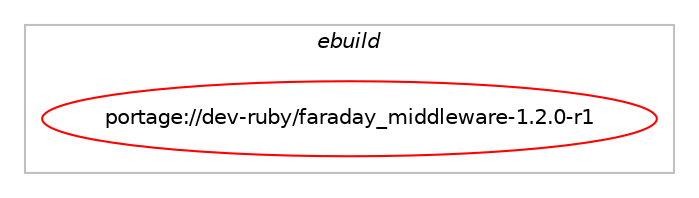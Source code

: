digraph prolog {

# *************
# Graph options
# *************

newrank=true;
concentrate=true;
compound=true;
graph [rankdir=LR,fontname=Helvetica,fontsize=10,ranksep=1.5];#, ranksep=2.5, nodesep=0.2];
edge  [arrowhead=vee];
node  [fontname=Helvetica,fontsize=10];

# **********
# The ebuild
# **********

subgraph cluster_leftcol {
color=gray;
label=<<i>ebuild</i>>;
id [label="portage://dev-ruby/faraday_middleware-1.2.0-r1", color=red, width=4, href="../dev-ruby/faraday_middleware-1.2.0-r1.svg"];
}

# ****************
# The dependencies
# ****************

subgraph cluster_midcol {
color=gray;
label=<<i>dependencies</i>>;
subgraph cluster_compile {
fillcolor="#eeeeee";
style=filled;
label=<<i>compile</i>>;
# *** BEGIN UNKNOWN DEPENDENCY TYPE (TODO) ***
# id -> equal(use_conditional_group(positive,ruby_targets_ruby31,portage://dev-ruby/faraday_middleware-1.2.0-r1,[package_dependency(portage://dev-ruby/faraday_middleware-1.2.0-r1,install,no,dev-lang,ruby,none,[,,],[slot(3.1)],[])]))
# *** END UNKNOWN DEPENDENCY TYPE (TODO) ***

# *** BEGIN UNKNOWN DEPENDENCY TYPE (TODO) ***
# id -> equal(use_conditional_group(positive,ruby_targets_ruby31,portage://dev-ruby/faraday_middleware-1.2.0-r1,[package_dependency(portage://dev-ruby/faraday_middleware-1.2.0-r1,install,no,virtual,rubygems,none,[,,],[],[use(enable(ruby_targets_ruby31),negative)])]))
# *** END UNKNOWN DEPENDENCY TYPE (TODO) ***

# *** BEGIN UNKNOWN DEPENDENCY TYPE (TODO) ***
# id -> equal(use_conditional_group(positive,ruby_targets_ruby32,portage://dev-ruby/faraday_middleware-1.2.0-r1,[package_dependency(portage://dev-ruby/faraday_middleware-1.2.0-r1,install,no,dev-lang,ruby,none,[,,],[slot(3.2)],[])]))
# *** END UNKNOWN DEPENDENCY TYPE (TODO) ***

# *** BEGIN UNKNOWN DEPENDENCY TYPE (TODO) ***
# id -> equal(use_conditional_group(positive,ruby_targets_ruby32,portage://dev-ruby/faraday_middleware-1.2.0-r1,[package_dependency(portage://dev-ruby/faraday_middleware-1.2.0-r1,install,no,virtual,rubygems,none,[,,],[],[use(enable(ruby_targets_ruby32),negative)])]))
# *** END UNKNOWN DEPENDENCY TYPE (TODO) ***

}
subgraph cluster_compileandrun {
fillcolor="#eeeeee";
style=filled;
label=<<i>compile and run</i>>;
}
subgraph cluster_run {
fillcolor="#eeeeee";
style=filled;
label=<<i>run</i>>;
# *** BEGIN UNKNOWN DEPENDENCY TYPE (TODO) ***
# id -> equal(use_conditional_group(positive,ruby_targets_ruby31,portage://dev-ruby/faraday_middleware-1.2.0-r1,[package_dependency(portage://dev-ruby/faraday_middleware-1.2.0-r1,run,no,dev-lang,ruby,none,[,,],[slot(3.1)],[])]))
# *** END UNKNOWN DEPENDENCY TYPE (TODO) ***

# *** BEGIN UNKNOWN DEPENDENCY TYPE (TODO) ***
# id -> equal(use_conditional_group(positive,ruby_targets_ruby31,portage://dev-ruby/faraday_middleware-1.2.0-r1,[package_dependency(portage://dev-ruby/faraday_middleware-1.2.0-r1,run,no,dev-ruby,faraday,none,[,,],[slot(1)],[use(enable(ruby_targets_ruby31),negative)]),use_conditional_group(positive,brotli,portage://dev-ruby/faraday_middleware-1.2.0-r1,[package_dependency(portage://dev-ruby/faraday_middleware-1.2.0-r1,run,no,dev-ruby,brotli,none,[,,],[],[use(enable(ruby_targets_ruby31),negative)])]),use_conditional_group(positive,parsexml,portage://dev-ruby/faraday_middleware-1.2.0-r1,[package_dependency(portage://dev-ruby/faraday_middleware-1.2.0-r1,run,no,dev-ruby,multi_xml,greaterequal,[0.5.3,,,0.5.3],[],[use(enable(ruby_targets_ruby31),negative)])]),use_conditional_group(positive,oauth,portage://dev-ruby/faraday_middleware-1.2.0-r1,[package_dependency(portage://dev-ruby/faraday_middleware-1.2.0-r1,run,no,dev-ruby,simple_oauth,greaterequal,[0.1,,,0.1],[],[use(enable(ruby_targets_ruby31),negative)])]),use_conditional_group(positive,mashify,portage://dev-ruby/faraday_middleware-1.2.0-r1,[package_dependency(portage://dev-ruby/faraday_middleware-1.2.0-r1,run,no,dev-ruby,hashie,greaterequal,[1.2,,,1.2],any_different_slot,[use(enable(ruby_targets_ruby31),negative)])]),use_conditional_group(positive,rashify,portage://dev-ruby/faraday_middleware-1.2.0-r1,[package_dependency(portage://dev-ruby/faraday_middleware-1.2.0-r1,run,no,dev-ruby,rash_alt,greaterequal,[0.4.3,,,0.4.3],[],[use(enable(ruby_targets_ruby31),negative)])])]))
# *** END UNKNOWN DEPENDENCY TYPE (TODO) ***

# *** BEGIN UNKNOWN DEPENDENCY TYPE (TODO) ***
# id -> equal(use_conditional_group(positive,ruby_targets_ruby31,portage://dev-ruby/faraday_middleware-1.2.0-r1,[package_dependency(portage://dev-ruby/faraday_middleware-1.2.0-r1,run,no,virtual,rubygems,none,[,,],[],[use(enable(ruby_targets_ruby31),negative)])]))
# *** END UNKNOWN DEPENDENCY TYPE (TODO) ***

# *** BEGIN UNKNOWN DEPENDENCY TYPE (TODO) ***
# id -> equal(use_conditional_group(positive,ruby_targets_ruby32,portage://dev-ruby/faraday_middleware-1.2.0-r1,[package_dependency(portage://dev-ruby/faraday_middleware-1.2.0-r1,run,no,dev-lang,ruby,none,[,,],[slot(3.2)],[])]))
# *** END UNKNOWN DEPENDENCY TYPE (TODO) ***

# *** BEGIN UNKNOWN DEPENDENCY TYPE (TODO) ***
# id -> equal(use_conditional_group(positive,ruby_targets_ruby32,portage://dev-ruby/faraday_middleware-1.2.0-r1,[package_dependency(portage://dev-ruby/faraday_middleware-1.2.0-r1,run,no,dev-ruby,faraday,none,[,,],[slot(1)],[use(enable(ruby_targets_ruby32),negative)]),use_conditional_group(positive,brotli,portage://dev-ruby/faraday_middleware-1.2.0-r1,[package_dependency(portage://dev-ruby/faraday_middleware-1.2.0-r1,run,no,dev-ruby,brotli,none,[,,],[],[use(enable(ruby_targets_ruby32),negative)])]),use_conditional_group(positive,parsexml,portage://dev-ruby/faraday_middleware-1.2.0-r1,[package_dependency(portage://dev-ruby/faraday_middleware-1.2.0-r1,run,no,dev-ruby,multi_xml,greaterequal,[0.5.3,,,0.5.3],[],[use(enable(ruby_targets_ruby32),negative)])]),use_conditional_group(positive,oauth,portage://dev-ruby/faraday_middleware-1.2.0-r1,[package_dependency(portage://dev-ruby/faraday_middleware-1.2.0-r1,run,no,dev-ruby,simple_oauth,greaterequal,[0.1,,,0.1],[],[use(enable(ruby_targets_ruby32),negative)])]),use_conditional_group(positive,mashify,portage://dev-ruby/faraday_middleware-1.2.0-r1,[package_dependency(portage://dev-ruby/faraday_middleware-1.2.0-r1,run,no,dev-ruby,hashie,greaterequal,[1.2,,,1.2],any_different_slot,[use(enable(ruby_targets_ruby32),negative)])]),use_conditional_group(positive,rashify,portage://dev-ruby/faraday_middleware-1.2.0-r1,[package_dependency(portage://dev-ruby/faraday_middleware-1.2.0-r1,run,no,dev-ruby,rash_alt,greaterequal,[0.4.3,,,0.4.3],[],[use(enable(ruby_targets_ruby32),negative)])])]))
# *** END UNKNOWN DEPENDENCY TYPE (TODO) ***

# *** BEGIN UNKNOWN DEPENDENCY TYPE (TODO) ***
# id -> equal(use_conditional_group(positive,ruby_targets_ruby32,portage://dev-ruby/faraday_middleware-1.2.0-r1,[package_dependency(portage://dev-ruby/faraday_middleware-1.2.0-r1,run,no,virtual,rubygems,none,[,,],[],[use(enable(ruby_targets_ruby32),negative)])]))
# *** END UNKNOWN DEPENDENCY TYPE (TODO) ***

}
}

# **************
# The candidates
# **************

subgraph cluster_choices {
rank=same;
color=gray;
label=<<i>candidates</i>>;

}

}
